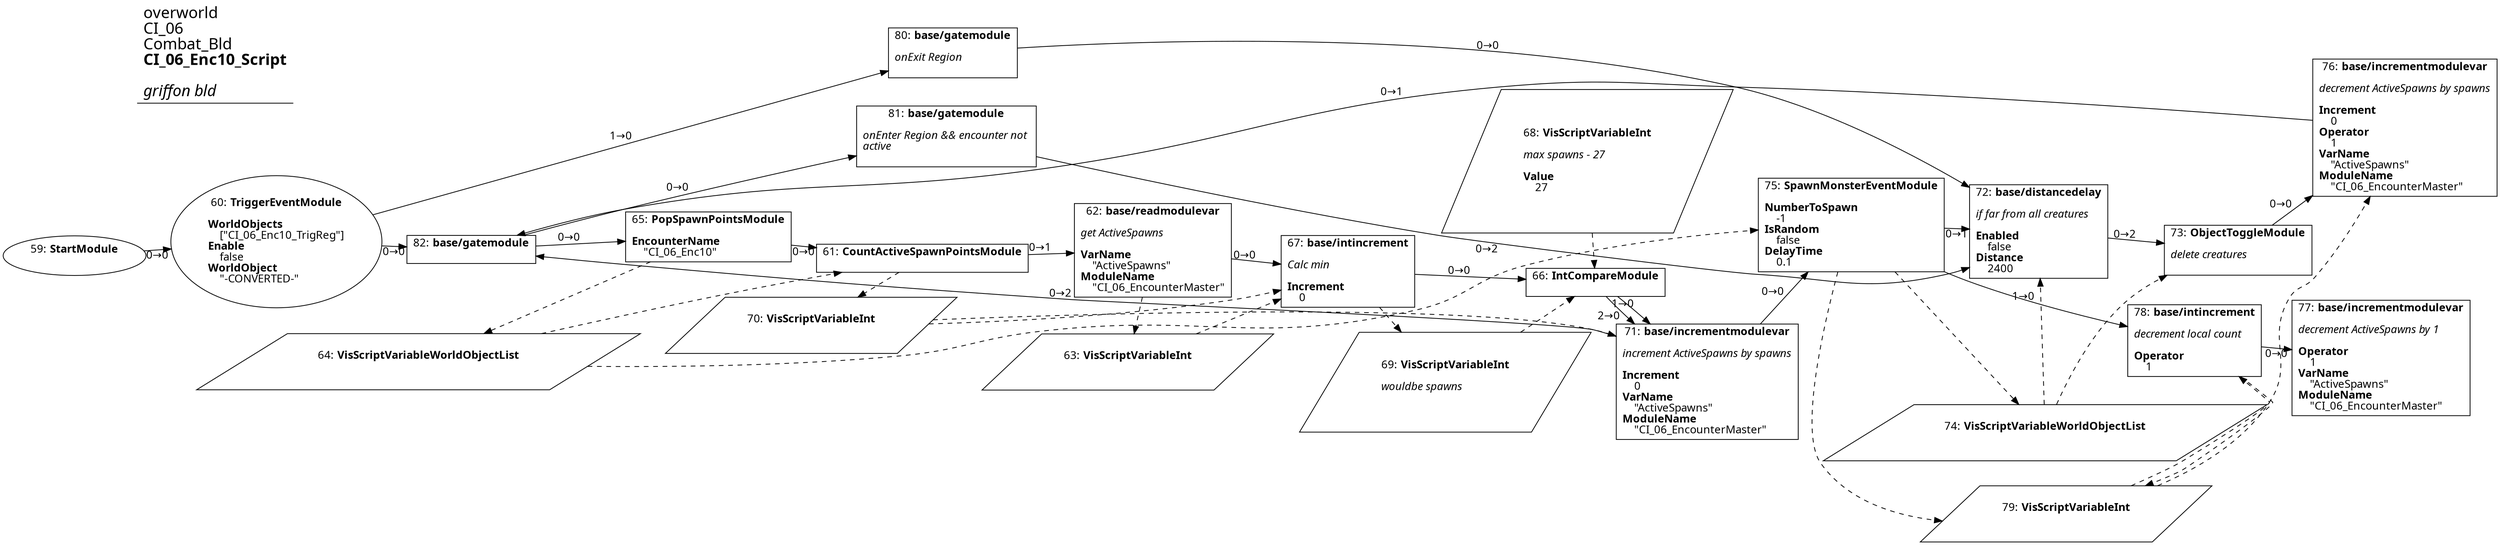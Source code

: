 digraph {
    layout = fdp;
    overlap = prism;
    sep = "+16";
    splines = spline;

    node [ shape = box ];

    graph [ fontname = "Segoe UI" ];
    node [ fontname = "Segoe UI" ];
    edge [ fontname = "Segoe UI" ];

    59 [ label = <59: <b>StartModule</b><br/><br/>> ];
    59 [ shape = oval ]
    59 [ pos = "-0.298,-0.053000003!" ];
    59 -> 60 [ label = "0→0" ];

    60 [ label = <60: <b>TriggerEventModule</b><br/><br/><b>WorldObjects</b><br align="left"/>    [&quot;CI_06_Enc10_TrigReg&quot;]<br align="left"/><b>Enable</b><br align="left"/>    false<br align="left"/><b>WorldObject</b><br align="left"/>    &quot;-CONVERTED-&quot;<br align="left"/>> ];
    60 [ shape = oval ]
    60 [ pos = "-0.09200001,-0.052!" ];
    60 -> 82 [ label = "0→0" ];
    60 -> 80 [ label = "1→0" ];

    61 [ label = <61: <b>CountActiveSpawnPointsModule</b><br/><br/>> ];
    61 [ pos = "0.586,-0.051000003!" ];
    61 -> 62 [ label = "0→1" ];
    64 -> 61 [ style = dashed ];
    61 -> 70 [ style = dashed ];

    62 [ label = <62: <b>base/readmodulevar</b><br/><br/><i>get ActiveSpawns<br align="left"/></i><br align="left"/><b>VarName</b><br align="left"/>    &quot;ActiveSpawns&quot;<br align="left"/><b>ModuleName</b><br align="left"/>    &quot;CI_06_EncounterMaster&quot;<br align="left"/>> ];
    62 [ pos = "0.85800004,-0.048!" ];
    62 -> 67 [ label = "0→0" ];
    62 -> 63 [ style = dashed ];

    63 [ label = <63: <b>VisScriptVariableInt</b><br/><br/>> ];
    63 [ shape = parallelogram ]
    63 [ pos = "0.859,-0.18!" ];

    64 [ label = <64: <b>VisScriptVariableWorldObjectList</b><br/><br/>> ];
    64 [ shape = parallelogram ]
    64 [ pos = "0.356,-0.179!" ];

    65 [ label = <65: <b>PopSpawnPointsModule</b><br/><br/><b>EncounterName</b><br align="left"/>    &quot;CI_06_Enc10&quot;<br align="left"/>> ];
    65 [ pos = "0.35200003,-0.05!" ];
    65 -> 61 [ label = "0→0" ];
    65 -> 64 [ style = dashed ];

    66 [ label = <66: <b>IntCompareModule</b><br/><br/>> ];
    66 [ pos = "1.3100001,-0.048!" ];
    66 -> 71 [ label = "1→0" ];
    66 -> 71 [ label = "2→0" ];
    68 -> 66 [ style = dashed ];
    69 -> 66 [ style = dashed ];

    67 [ label = <67: <b>base/intincrement</b><br/><br/><i>Calc min<br align="left"/></i><br align="left"/><b>Increment</b><br align="left"/>    0<br align="left"/>> ];
    67 [ pos = "1.102,-0.048!" ];
    67 -> 66 [ label = "0→0" ];
    67 -> 69 [ style = dashed ];
    70 -> 67 [ style = dashed ];
    63 -> 67 [ style = dashed ];

    68 [ label = <68: <b>VisScriptVariableInt</b><br/><br/><i>max spawns - 27<br align="left"/></i><br align="left"/><b>Value</b><br align="left"/>    27<br align="left"/>> ];
    68 [ shape = parallelogram ]
    68 [ pos = "1.3060001,0.009000001!" ];

    69 [ label = <69: <b>VisScriptVariableInt</b><br/><br/><i>wouldbe spawns<br align="left"/></i><br align="left"/>> ];
    69 [ shape = parallelogram ]
    69 [ pos = "1.1060001,-0.194!" ];

    70 [ label = <70: <b>VisScriptVariableInt</b><br/><br/>> ];
    70 [ shape = parallelogram ]
    70 [ pos = "0.596,-0.15300001!" ];

    71 [ label = <71: <b>base/incrementmodulevar</b><br/><br/><i>increment ActiveSpawns by spawns<br align="left"/></i><br align="left"/><b>Increment</b><br align="left"/>    0<br align="left"/><b>VarName</b><br align="left"/>    &quot;ActiveSpawns&quot;<br align="left"/><b>ModuleName</b><br align="left"/>    &quot;CI_06_EncounterMaster&quot;<br align="left"/>> ];
    71 [ pos = "1.4920001,-0.238!" ];
    71 -> 75 [ label = "0→0" ];
    71 -> 82 [ label = "0→2" ];
    70 -> 71 [ style = dashed ];

    72 [ label = <72: <b>base/distancedelay</b><br/><br/><i>if far from all creatures<br align="left"/></i><br align="left"/><b>Enabled</b><br align="left"/>    false<br align="left"/><b>Distance</b><br align="left"/>    2400<br align="left"/>> ];
    72 [ pos = "2.0300002,-0.042000003!" ];
    72 -> 73 [ label = "0→2" ];
    74 -> 72 [ style = dashed ];

    73 [ label = <73: <b>ObjectToggleModule</b><br/><br/><i>delete creatures<br align="left"/></i><br align="left"/>> ];
    73 [ pos = "2.2280002,-0.051000003!" ];
    73 -> 76 [ label = "0→0" ];
    74 -> 73 [ style = dashed ];

    74 [ label = <74: <b>VisScriptVariableWorldObjectList</b><br/><br/>> ];
    74 [ shape = parallelogram ]
    74 [ pos = "1.7550001,-0.277!" ];

    75 [ label = <75: <b>SpawnMonsterEventModule</b><br/><br/><b>NumberToSpawn</b><br align="left"/>    -1<br align="left"/><b>IsRandom</b><br align="left"/>    false<br align="left"/><b>DelayTime</b><br align="left"/>    0.1<br align="left"/>> ];
    75 [ pos = "1.7530001,-0.047000002!" ];
    75 -> 72 [ label = "0→1" ];
    75 -> 78 [ label = "1→0" ];
    75 -> 74 [ style = dashed ];
    75 -> 79 [ style = dashed ];
    64 -> 75 [ style = dashed ];

    76 [ label = <76: <b>base/incrementmodulevar</b><br/><br/><i>decrement ActiveSpawns by spawns<br align="left"/></i><br align="left"/><b>Increment</b><br align="left"/>    0<br align="left"/><b>Operator</b><br align="left"/>    1<br align="left"/><b>VarName</b><br align="left"/>    &quot;ActiveSpawns&quot;<br align="left"/><b>ModuleName</b><br align="left"/>    &quot;CI_06_EncounterMaster&quot;<br align="left"/>> ];
    76 [ pos = "2.45,0.134!" ];
    76 -> 82 [ label = "0→1" ];
    79 -> 76 [ style = dashed ];

    77 [ label = <77: <b>base/incrementmodulevar</b><br/><br/><i>decrement ActiveSpawns by 1<br align="left"/></i><br align="left"/><b>Operator</b><br align="left"/>    1<br align="left"/><b>VarName</b><br align="left"/>    &quot;ActiveSpawns&quot;<br align="left"/><b>ModuleName</b><br align="left"/>    &quot;CI_06_EncounterMaster&quot;<br align="left"/>> ];
    77 [ pos = "2.26,-0.273!" ];

    78 [ label = <78: <b>base/intincrement</b><br/><br/><i>decrement local count<br align="left"/></i><br align="left"/><b>Operator</b><br align="left"/>    1<br align="left"/>> ];
    78 [ pos = "2.042,-0.27400002!" ];
    78 -> 77 [ label = "0→0" ];
    79 -> 78 [ style = dashed ];
    78 -> 79 [ style = dashed ];

    79 [ label = <79: <b>VisScriptVariableInt</b><br/><br/>> ];
    79 [ shape = parallelogram ]
    79 [ pos = "1.9650002,-0.42200002!" ];

    80 [ label = <80: <b>base/gatemodule</b><br/><br/><i>onExit Region<br align="left"/></i><br align="left"/>> ];
    80 [ pos = "0.37600002,0.38200003!" ];
    80 -> 72 [ label = "0→0" ];

    81 [ label = <81: <b>base/gatemodule</b><br/><br/><i>onEnter Region &amp;&amp; encounter not <br align="left"/>active<br align="left"/></i><br align="left"/>> ];
    81 [ pos = "0.377,0.22100002!" ];
    81 -> 72 [ label = "0→2" ];

    82 [ label = <82: <b>base/gatemodule</b><br/><br/>> ];
    82 [ pos = "0.15300001,-0.051000003!" ];
    82 -> 81 [ label = "0→0" ];
    82 -> 65 [ label = "0→0" ];

    title [ pos = "-0.29900002,0.38300002!" ];
    title [ shape = underline ];
    title [ label = <<font point-size="20">overworld<br align="left"/>CI_06<br align="left"/>Combat_Bld<br align="left"/><b>CI_06_Enc10_Script</b><br align="left"/><br/><i>griffon bld</i><br align="left"/></font>> ];
}
